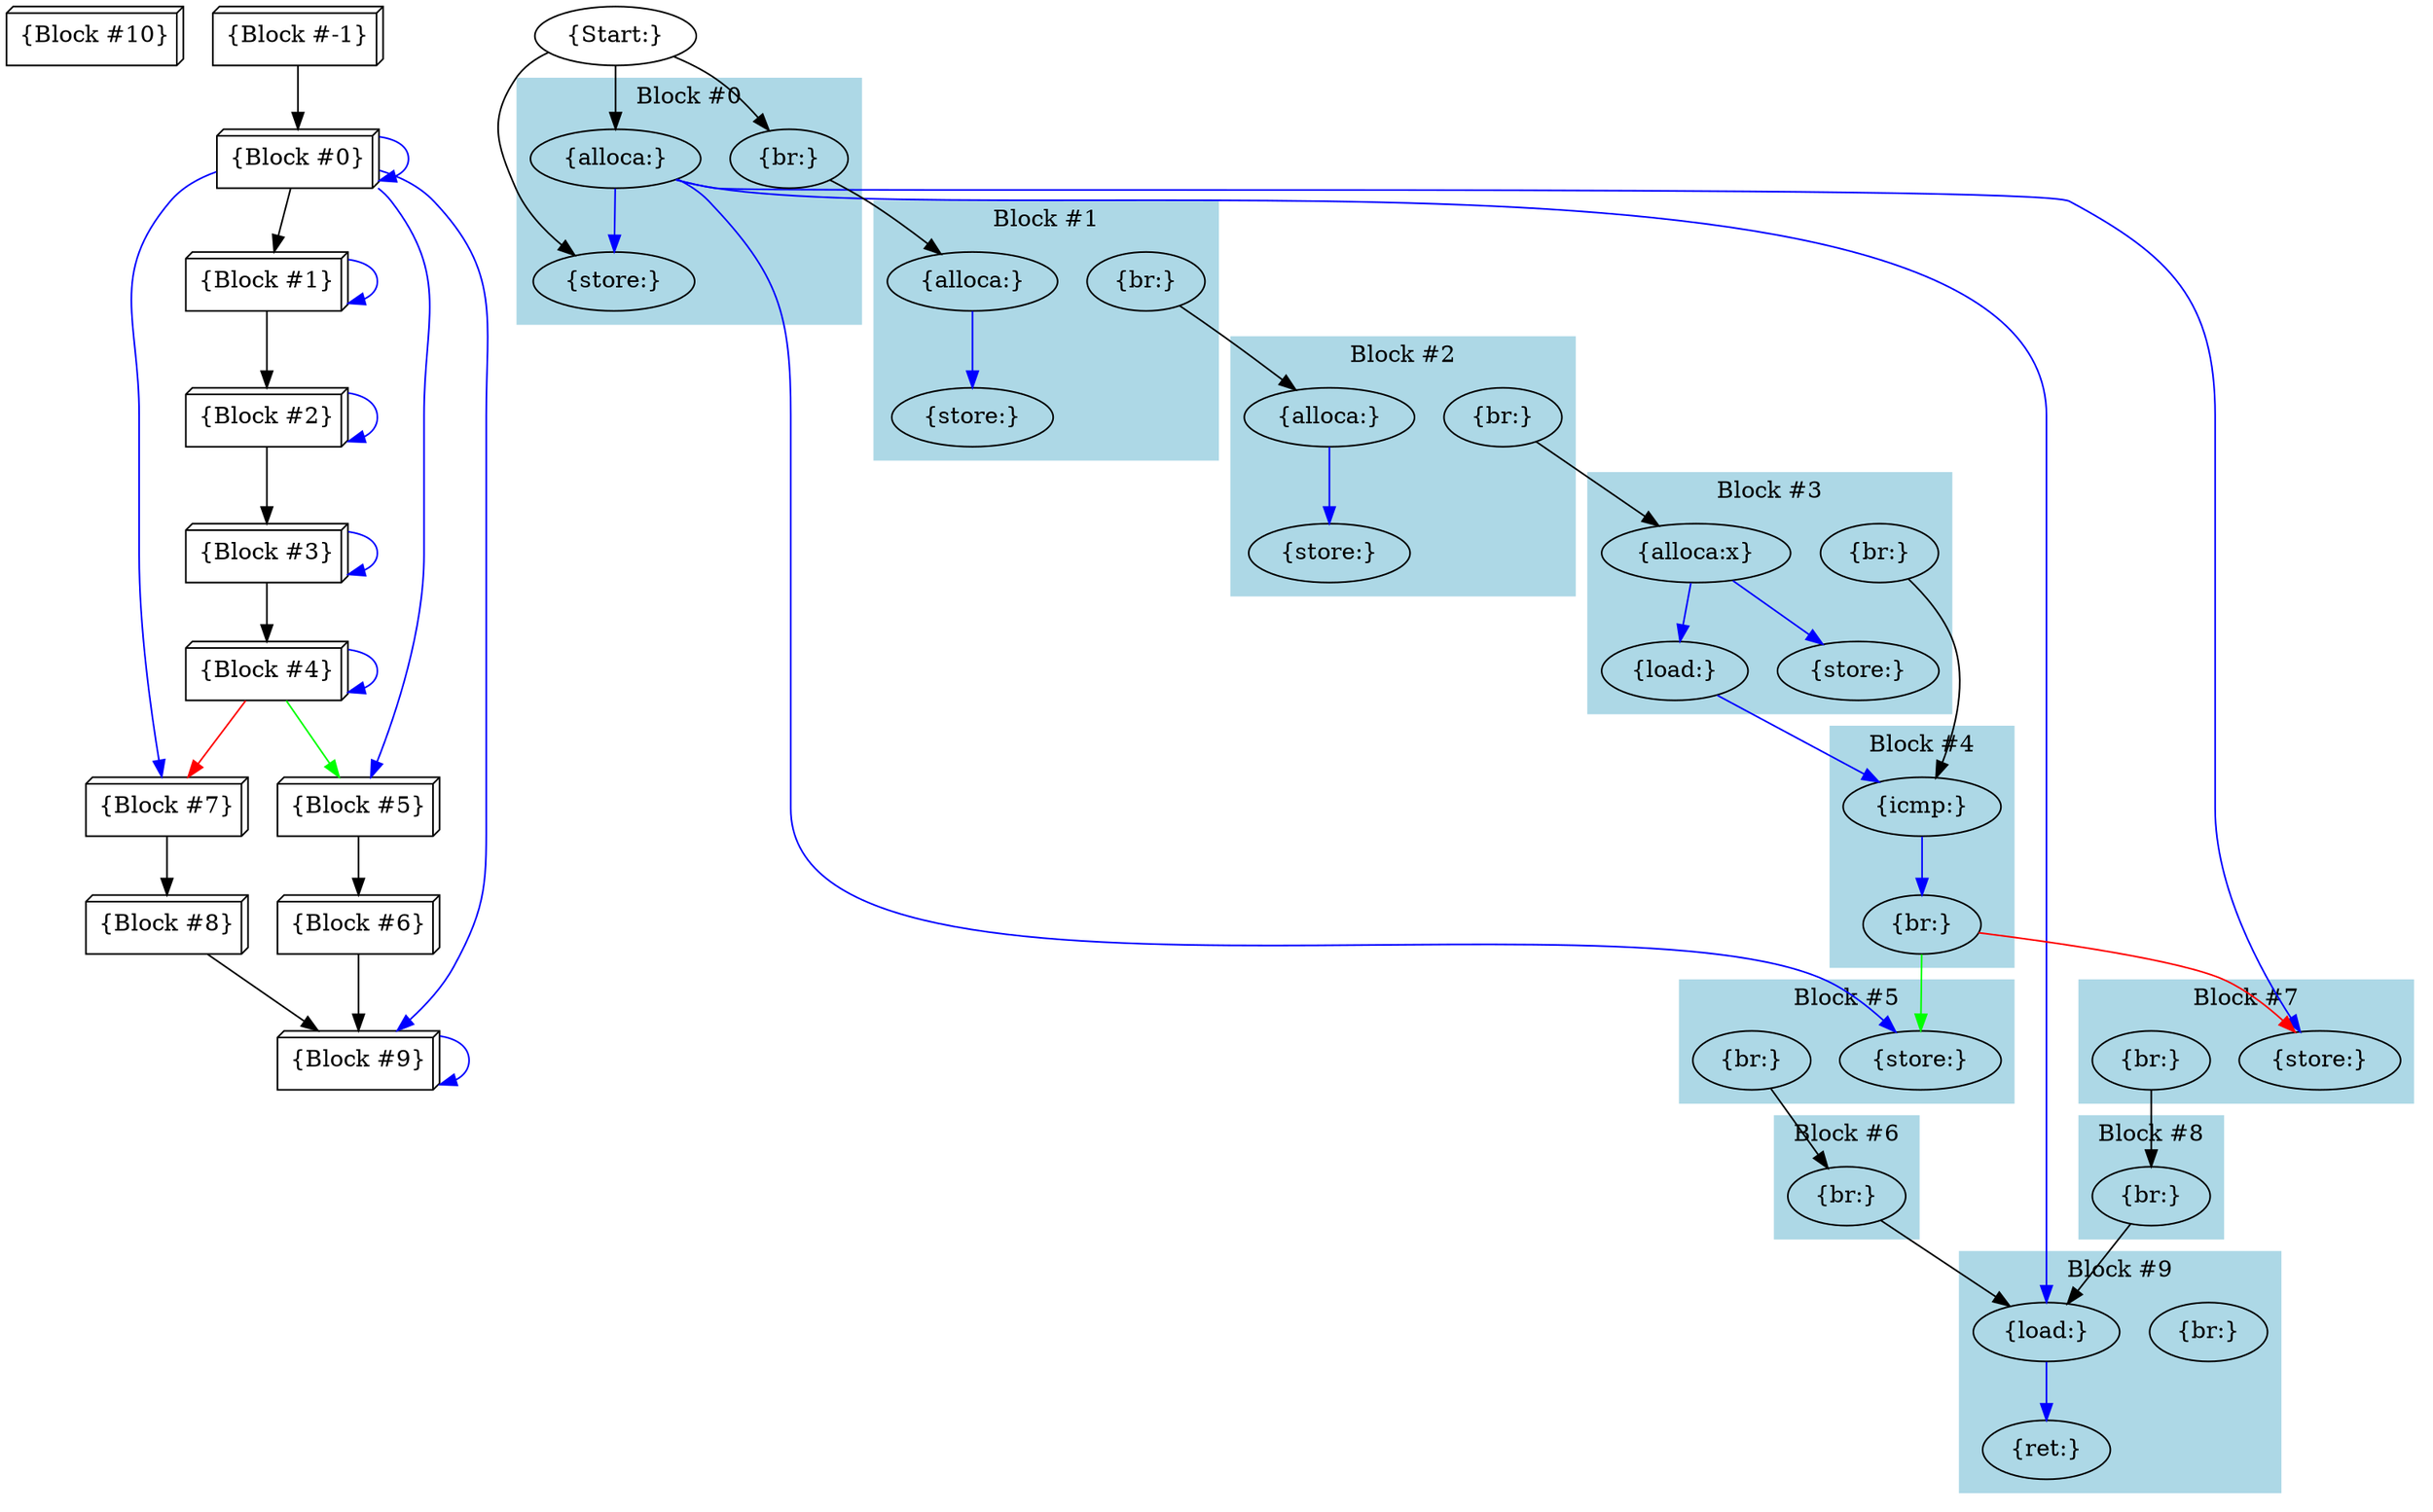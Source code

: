 digraph {
  node [shape=box3d];
 x2672ac0[label="{Block #10}"];
 x26724c0[label="{Block #7}"];
 x2673000[label="{Block #1}"];
 x2671580[label="{Block #0}"];
 x26729d0[label="{Block #8}"];
 x2673f60[label="{Block #4}"];
 x2674190[label="{Block #3}"];
 x0[label="{Block #-1}"];
 x2674100[label="{Block #2}"];
 x2672420[label="{Block #5}"];
 x26734e0[label="{Block #6}"];
 x2672690[label="{Block #9}"];
  x26724c0 -> x26729d0[color=black];
  x2673000 -> x2673000[color=blue];
  x2673000 -> x2674100[color=black];
  x2671580 -> x2673000[color=black];
  x2671580 -> x2671580[color=blue];
  x2671580 -> x2672690[color=blue];
  x2671580 -> x2672420[color=blue];
  x2671580 -> x26724c0[color=blue];
  x26729d0 -> x2672690[color=black];
  x2673f60 -> x2672420[color=green];
  x2673f60 -> x26724c0[color=red];
  x2673f60 -> x2673f60[color=blue];
  x2674190 -> x2674190[color=blue];
  x2674190 -> x2673f60[color=black];
  x0 -> x2671580[color=black];
  x2674100 -> x2674100[color=blue];
  x2674100 -> x2674190[color=black];
  x2672420 -> x26734e0[color=black];
  x26734e0 -> x2672690[color=black];
  x2672690 -> x2672690[color=blue];
node [shape=oval];
 x2672808[label="{br:}"];
 x2672100[label="{store:}"];
 x2671638[label="{alloca:}"];
 x2672d28[label="{br:}"];
 x266f888[label="{br:}"];
 x2671eb8[label="{alloca:}"];
 x26723c0[label="{icmp:}"];
 x2672070[label="{store:}"];
 x2672298[label="{load:}"];
 x2672d98[label="{br:}"];
 x2672190[label="{store:}"];
 x2671f28[label="{alloca:}"];
 x2672630[label="{store:}"];
 x2672c10[label="{Start:}"];
 x2672708[label="{br:}"];
 x2672b58[label="{br:}"];
 x2671f98[label="{alloca:x}"];
 x2672978[label="{ret:}"];
 x2672220[label="{store:}"];
 x2673488[label="{br:}"];
 x26725a8[label="{br:}"];
 x2672908[label="{load:}"];
 x2672790[label="{store:}"];
 x2673558[label="{br:}"];
 x2672a68[label="{br:}"];
  x2672808 -> x2672908[color=black];
  x2671638 -> x2672790[color=blue];
  x2671638 -> x2672630[color=blue];
  x2671638 -> x2672908[color=blue];
  x2671638 -> x2672070[color=blue];
  x2672d28 -> x2671f28[color=black];
  x266f888 -> x2671eb8[color=black];
  x2671eb8 -> x2672100[color=blue];
  x26723c0 -> x26725a8[color=blue];
  x2672298 -> x26723c0[color=blue];
  x2672d98 -> x2671f98[color=black];
  x2671f28 -> x2672190[color=blue];
  x2672c10 -> x266f888[color=black];
  x2672c10 -> x2672070[color=black];
  x2672c10 -> x2671638[color=black];
  x2672708 -> x2672908[color=black];
  x2671f98 -> x2672220[color=blue];
  x2671f98 -> x2672298[color=blue];
  x2673488 -> x26723c0[color=black];
  x26725a8 -> x2672790[color=red];
  x26725a8 -> x2672630[color=green];
  x2672908 -> x2672978[color=blue];
  x2673558 -> x2672708[color=black];
  x2672a68 -> x2672808[color=black];
subgraph cluster0 {
style=filled;
color=lightblue;
label="Block #0";
x2671638;
x2672070;
x266f888;
}
subgraph cluster1 {
style=filled;
color=lightblue;
label="Block #1";
x2671eb8;
x2672100;
x2672d28;
}
subgraph cluster2 {
style=filled;
color=lightblue;
label="Block #2";
x2671f28;
x2672190;
x2672d98;
}
subgraph cluster3 {
style=filled;
color=lightblue;
label="Block #3";
x2671f98;
x2672298;
x2672220;
x2673488;
}
subgraph cluster4 {
style=filled;
color=lightblue;
label="Block #4";
x26723c0;
x26725a8;
}
subgraph cluster5 {
style=filled;
color=lightblue;
label="Block #5";
x2672630;
x2673558;
}
subgraph cluster6 {
style=filled;
color=lightblue;
label="Block #6";
x2672708;
}
subgraph cluster7 {
style=filled;
color=lightblue;
label="Block #7";
x2672790;
x2672a68;
}
subgraph cluster8 {
style=filled;
color=lightblue;
label="Block #8";
x2672808;
}
subgraph cluster9 {
style=filled;
color=lightblue;
label="Block #9";
x2672908;
x2672978;
x2672b58;
}
subgraph cluster10 {
style=filled;
color=lightblue;
label="Block #10";
}
}
